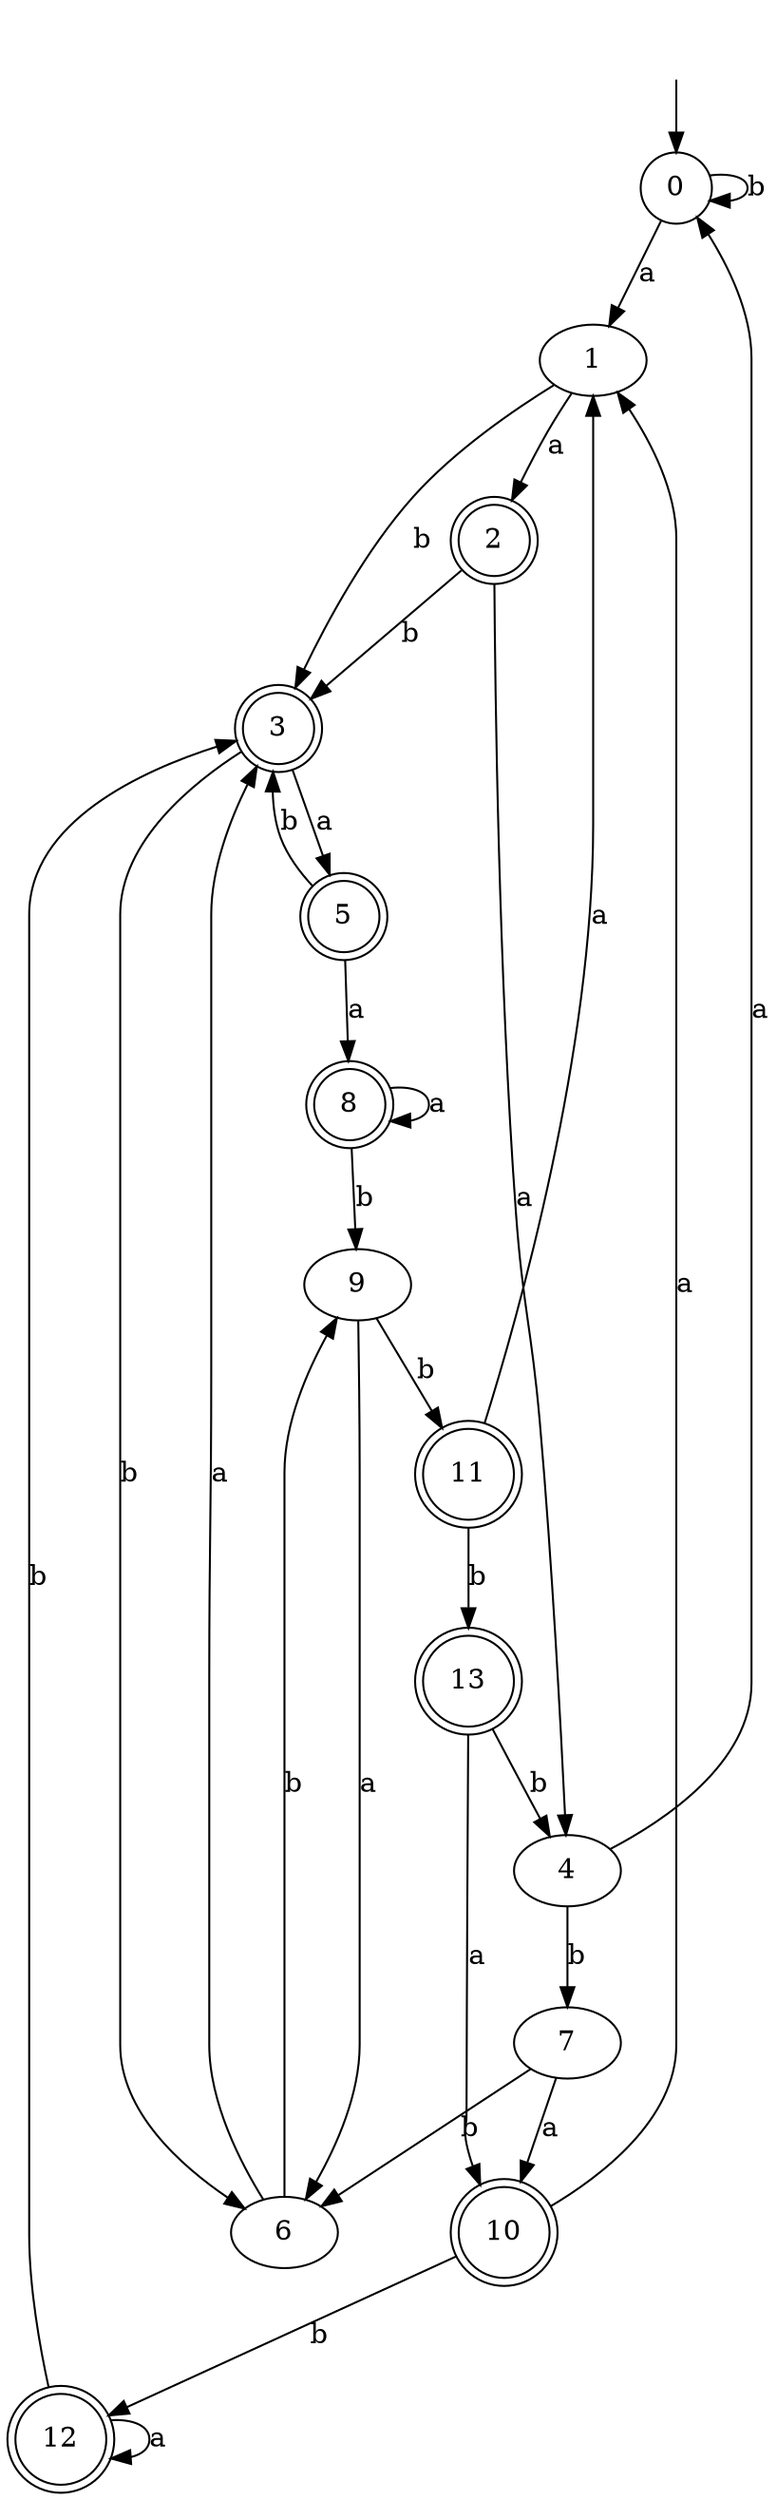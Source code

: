 digraph RandomDFA {
  __start0 [label="", shape=none];
  __start0 -> 0 [label=""];
  0 [shape=circle]
  0 -> 1 [label="a"]
  0 -> 0 [label="b"]
  1
  1 -> 2 [label="a"]
  1 -> 3 [label="b"]
  2 [shape=doublecircle]
  2 -> 4 [label="a"]
  2 -> 3 [label="b"]
  3 [shape=doublecircle]
  3 -> 5 [label="a"]
  3 -> 6 [label="b"]
  4
  4 -> 0 [label="a"]
  4 -> 7 [label="b"]
  5 [shape=doublecircle]
  5 -> 8 [label="a"]
  5 -> 3 [label="b"]
  6
  6 -> 3 [label="a"]
  6 -> 9 [label="b"]
  7
  7 -> 10 [label="a"]
  7 -> 6 [label="b"]
  8 [shape=doublecircle]
  8 -> 8 [label="a"]
  8 -> 9 [label="b"]
  9
  9 -> 6 [label="a"]
  9 -> 11 [label="b"]
  10 [shape=doublecircle]
  10 -> 1 [label="a"]
  10 -> 12 [label="b"]
  11 [shape=doublecircle]
  11 -> 1 [label="a"]
  11 -> 13 [label="b"]
  12 [shape=doublecircle]
  12 -> 12 [label="a"]
  12 -> 3 [label="b"]
  13 [shape=doublecircle]
  13 -> 10 [label="a"]
  13 -> 4 [label="b"]
}
